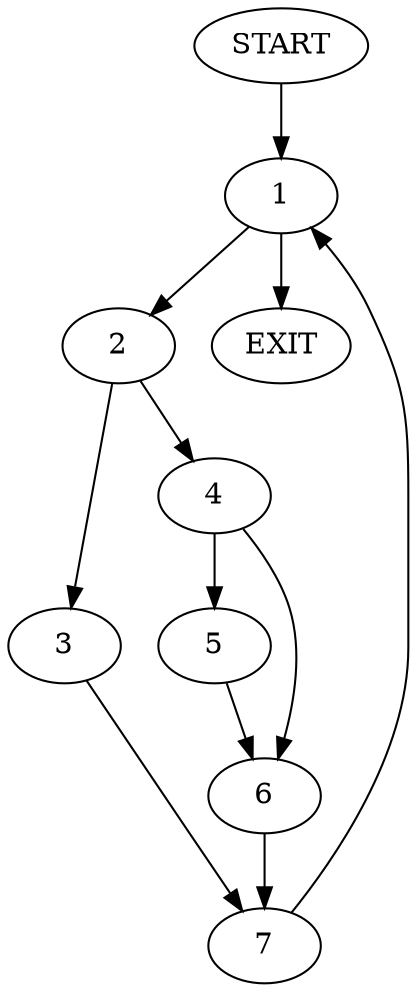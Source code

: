 digraph { 
0 [label="START"];
1;
2;
3;
4;
5;
6;
7;
8[label="EXIT"];
0 -> 1;
1 -> 2;
1 -> 8;
2 -> 3;
2 -> 4;
3 -> 7;
4 -> 5;
4 -> 6;
5 -> 6;
6 -> 7;
7 -> 1;
}